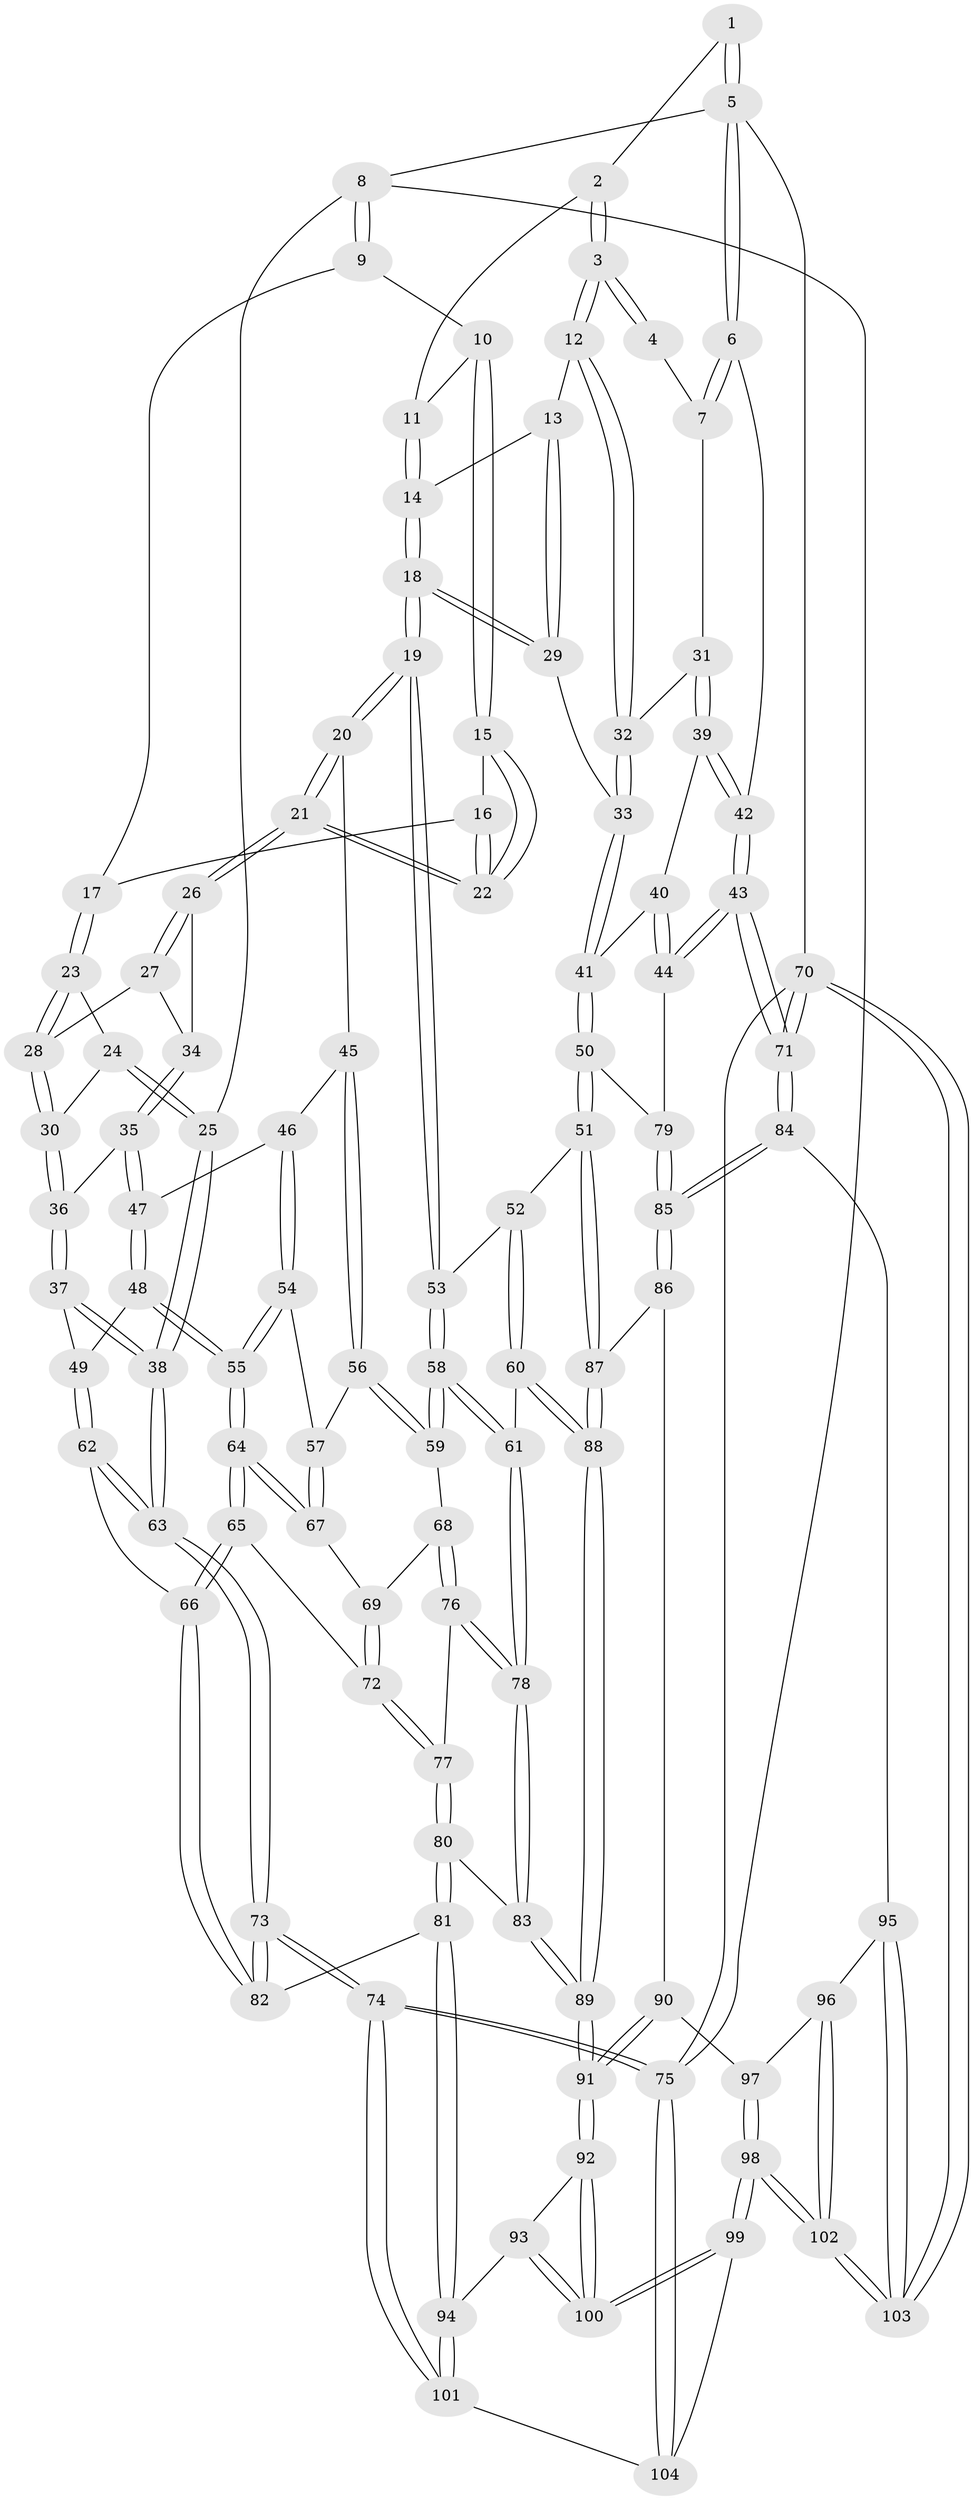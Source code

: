 // Generated by graph-tools (version 1.1) at 2025/27/03/09/25 03:27:08]
// undirected, 104 vertices, 257 edges
graph export_dot {
graph [start="1"]
  node [color=gray90,style=filled];
  1 [pos="+0.9449913495145965+0"];
  2 [pos="+0.5428182027729965+0"];
  3 [pos="+0.7895364650969974+0.10911928282455143"];
  4 [pos="+0.9238556773255543+0"];
  5 [pos="+1+0"];
  6 [pos="+1+0.04925226326691307"];
  7 [pos="+0.9257313331747339+0.13057573473052358"];
  8 [pos="+0+0"];
  9 [pos="+0.15627355462558748+0"];
  10 [pos="+0.4684160061128568+0"];
  11 [pos="+0.5207902574861896+0"];
  12 [pos="+0.7839225350552411+0.1293144610795177"];
  13 [pos="+0.6445156421711173+0.07624201990853306"];
  14 [pos="+0.5750563492988521+0"];
  15 [pos="+0.4120680236998966+0"];
  16 [pos="+0.2106739009342189+0.0812984395977181"];
  17 [pos="+0.18927620631989045+0.08030824743646131"];
  18 [pos="+0.49557657603353683+0.2772954635088272"];
  19 [pos="+0.4907140051421247+0.2805733597600806"];
  20 [pos="+0.40113577585256466+0.23928335779031462"];
  21 [pos="+0.3954077338109726+0.23101595598885988"];
  22 [pos="+0.3855556640591468+0.14097392709092738"];
  23 [pos="+0.1761294255969629+0.10284498945473983"];
  24 [pos="+0+0"];
  25 [pos="+0+0"];
  26 [pos="+0.33061572854873594+0.22314324807801045"];
  27 [pos="+0.1867937321835917+0.1668059644558982"];
  28 [pos="+0.15937230671247513+0.14357851799530388"];
  29 [pos="+0.581957558139041+0.23824077503843638"];
  30 [pos="+0.1381260191379534+0.15216691432734672"];
  31 [pos="+0.8816913090877223+0.1778424647798854"];
  32 [pos="+0.794338711308014+0.15401687794917834"];
  33 [pos="+0.7287090465074904+0.2533741983286073"];
  34 [pos="+0.19494654551130738+0.28048154057146335"];
  35 [pos="+0.1879022482990295+0.29107770621174195"];
  36 [pos="+0.058816825609153134+0.2244078752139377"];
  37 [pos="+0.013854909397258943+0.24547173528629307"];
  38 [pos="+0+0.22819614919829748"];
  39 [pos="+0.9147195244794353+0.22792183846920502"];
  40 [pos="+0.9146738141025548+0.25227400440069786"];
  41 [pos="+0.7808832643647926+0.3988237291212773"];
  42 [pos="+1+0.17769146659196366"];
  43 [pos="+1+0.47075053020924135"];
  44 [pos="+1+0.430684613306703"];
  45 [pos="+0.38734489617742235+0.2550213386873474"];
  46 [pos="+0.2700339580802307+0.3446430676184638"];
  47 [pos="+0.1902676134390821+0.31887151628355864"];
  48 [pos="+0.13646736115407657+0.3805507332004751"];
  49 [pos="+0.11467614115716082+0.3794656660166722"];
  50 [pos="+0.7799468369069427+0.43995742595377496"];
  51 [pos="+0.736004279840987+0.47814068187095776"];
  52 [pos="+0.5503347408008085+0.34642923302568995"];
  53 [pos="+0.4929814252018364+0.2891835355004855"];
  54 [pos="+0.2635725766581719+0.37971362977482914"];
  55 [pos="+0.1602623864164798+0.4032920929654247"];
  56 [pos="+0.33144752993666315+0.42630106017529323"];
  57 [pos="+0.2722524228473736+0.4135524911293622"];
  58 [pos="+0.43822429195166074+0.4771114010223028"];
  59 [pos="+0.34419002405149246+0.4452865593241749"];
  60 [pos="+0.5543858641506855+0.560441884393978"];
  61 [pos="+0.4436881776172884+0.5049865337716369"];
  62 [pos="+0.012511921721940277+0.5007451812236687"];
  63 [pos="+0+0.46934290795696654"];
  64 [pos="+0.18250726753298854+0.44611948608010593"];
  65 [pos="+0.17022321928164294+0.5096377542753925"];
  66 [pos="+0.06932790801668057+0.5443287082717376"];
  67 [pos="+0.25467244069325945+0.4430918886900489"];
  68 [pos="+0.3001541090966347+0.494440672036507"];
  69 [pos="+0.2616131745629334+0.46311713907739727"];
  70 [pos="+1+1"];
  71 [pos="+1+0.787983286931714"];
  72 [pos="+0.21268428017546726+0.5356566787555255"];
  73 [pos="+0+1"];
  74 [pos="+0+1"];
  75 [pos="+0+1"];
  76 [pos="+0.3033541129900889+0.5234734386249057"];
  77 [pos="+0.2143517479350722+0.537731676324714"];
  78 [pos="+0.3623550625095285+0.5865778997975806"];
  79 [pos="+0.8066042431019317+0.44386664660647035"];
  80 [pos="+0.24323453612715212+0.7198433802191211"];
  81 [pos="+0.21894702603266286+0.7579082326014488"];
  82 [pos="+0.13667777861941993+0.7703172274937276"];
  83 [pos="+0.3502421925372587+0.6324524582625205"];
  84 [pos="+1+0.7698770543052986"];
  85 [pos="+1+0.7606340115862618"];
  86 [pos="+0.8236384979413885+0.6544902072658175"];
  87 [pos="+0.6985631905763545+0.5699043041866422"];
  88 [pos="+0.6324117461422795+0.6176319800052646"];
  89 [pos="+0.5876634582226056+0.7337374724812705"];
  90 [pos="+0.7318009711656938+0.8302174402147937"];
  91 [pos="+0.5874976680045715+0.7676639032450412"];
  92 [pos="+0.5741700795247557+0.7860150051271085"];
  93 [pos="+0.33497353449294814+0.8333136188946643"];
  94 [pos="+0.3095958127745696+0.8322661232399537"];
  95 [pos="+0.8384922843863283+0.8527676062437635"];
  96 [pos="+0.8324320318366702+0.8538947316090192"];
  97 [pos="+0.7462949266666267+0.8389512829615374"];
  98 [pos="+0.6546910074833304+1"];
  99 [pos="+0.5535884365424747+1"];
  100 [pos="+0.5485617328011033+1"];
  101 [pos="+0.31081440362665463+0.9227917984894367"];
  102 [pos="+0.7108228033142429+1"];
  103 [pos="+0.9286613340318787+1"];
  104 [pos="+0.3323145164339774+1"];
  1 -- 2;
  1 -- 5;
  1 -- 5;
  2 -- 3;
  2 -- 3;
  2 -- 11;
  3 -- 4;
  3 -- 4;
  3 -- 12;
  3 -- 12;
  4 -- 7;
  5 -- 6;
  5 -- 6;
  5 -- 8;
  5 -- 70;
  6 -- 7;
  6 -- 7;
  6 -- 42;
  7 -- 31;
  8 -- 9;
  8 -- 9;
  8 -- 25;
  8 -- 75;
  9 -- 10;
  9 -- 17;
  10 -- 11;
  10 -- 15;
  10 -- 15;
  11 -- 14;
  11 -- 14;
  12 -- 13;
  12 -- 32;
  12 -- 32;
  13 -- 14;
  13 -- 29;
  13 -- 29;
  14 -- 18;
  14 -- 18;
  15 -- 16;
  15 -- 22;
  15 -- 22;
  16 -- 17;
  16 -- 22;
  16 -- 22;
  17 -- 23;
  17 -- 23;
  18 -- 19;
  18 -- 19;
  18 -- 29;
  18 -- 29;
  19 -- 20;
  19 -- 20;
  19 -- 53;
  19 -- 53;
  20 -- 21;
  20 -- 21;
  20 -- 45;
  21 -- 22;
  21 -- 22;
  21 -- 26;
  21 -- 26;
  23 -- 24;
  23 -- 28;
  23 -- 28;
  24 -- 25;
  24 -- 25;
  24 -- 30;
  25 -- 38;
  25 -- 38;
  26 -- 27;
  26 -- 27;
  26 -- 34;
  27 -- 28;
  27 -- 34;
  28 -- 30;
  28 -- 30;
  29 -- 33;
  30 -- 36;
  30 -- 36;
  31 -- 32;
  31 -- 39;
  31 -- 39;
  32 -- 33;
  32 -- 33;
  33 -- 41;
  33 -- 41;
  34 -- 35;
  34 -- 35;
  35 -- 36;
  35 -- 47;
  35 -- 47;
  36 -- 37;
  36 -- 37;
  37 -- 38;
  37 -- 38;
  37 -- 49;
  38 -- 63;
  38 -- 63;
  39 -- 40;
  39 -- 42;
  39 -- 42;
  40 -- 41;
  40 -- 44;
  40 -- 44;
  41 -- 50;
  41 -- 50;
  42 -- 43;
  42 -- 43;
  43 -- 44;
  43 -- 44;
  43 -- 71;
  43 -- 71;
  44 -- 79;
  45 -- 46;
  45 -- 56;
  45 -- 56;
  46 -- 47;
  46 -- 54;
  46 -- 54;
  47 -- 48;
  47 -- 48;
  48 -- 49;
  48 -- 55;
  48 -- 55;
  49 -- 62;
  49 -- 62;
  50 -- 51;
  50 -- 51;
  50 -- 79;
  51 -- 52;
  51 -- 87;
  51 -- 87;
  52 -- 53;
  52 -- 60;
  52 -- 60;
  53 -- 58;
  53 -- 58;
  54 -- 55;
  54 -- 55;
  54 -- 57;
  55 -- 64;
  55 -- 64;
  56 -- 57;
  56 -- 59;
  56 -- 59;
  57 -- 67;
  57 -- 67;
  58 -- 59;
  58 -- 59;
  58 -- 61;
  58 -- 61;
  59 -- 68;
  60 -- 61;
  60 -- 88;
  60 -- 88;
  61 -- 78;
  61 -- 78;
  62 -- 63;
  62 -- 63;
  62 -- 66;
  63 -- 73;
  63 -- 73;
  64 -- 65;
  64 -- 65;
  64 -- 67;
  64 -- 67;
  65 -- 66;
  65 -- 66;
  65 -- 72;
  66 -- 82;
  66 -- 82;
  67 -- 69;
  68 -- 69;
  68 -- 76;
  68 -- 76;
  69 -- 72;
  69 -- 72;
  70 -- 71;
  70 -- 71;
  70 -- 103;
  70 -- 103;
  70 -- 75;
  71 -- 84;
  71 -- 84;
  72 -- 77;
  72 -- 77;
  73 -- 74;
  73 -- 74;
  73 -- 82;
  73 -- 82;
  74 -- 75;
  74 -- 75;
  74 -- 101;
  74 -- 101;
  75 -- 104;
  75 -- 104;
  76 -- 77;
  76 -- 78;
  76 -- 78;
  77 -- 80;
  77 -- 80;
  78 -- 83;
  78 -- 83;
  79 -- 85;
  79 -- 85;
  80 -- 81;
  80 -- 81;
  80 -- 83;
  81 -- 82;
  81 -- 94;
  81 -- 94;
  83 -- 89;
  83 -- 89;
  84 -- 85;
  84 -- 85;
  84 -- 95;
  85 -- 86;
  85 -- 86;
  86 -- 87;
  86 -- 90;
  87 -- 88;
  87 -- 88;
  88 -- 89;
  88 -- 89;
  89 -- 91;
  89 -- 91;
  90 -- 91;
  90 -- 91;
  90 -- 97;
  91 -- 92;
  91 -- 92;
  92 -- 93;
  92 -- 100;
  92 -- 100;
  93 -- 94;
  93 -- 100;
  93 -- 100;
  94 -- 101;
  94 -- 101;
  95 -- 96;
  95 -- 103;
  95 -- 103;
  96 -- 97;
  96 -- 102;
  96 -- 102;
  97 -- 98;
  97 -- 98;
  98 -- 99;
  98 -- 99;
  98 -- 102;
  98 -- 102;
  99 -- 100;
  99 -- 100;
  99 -- 104;
  101 -- 104;
  102 -- 103;
  102 -- 103;
}
